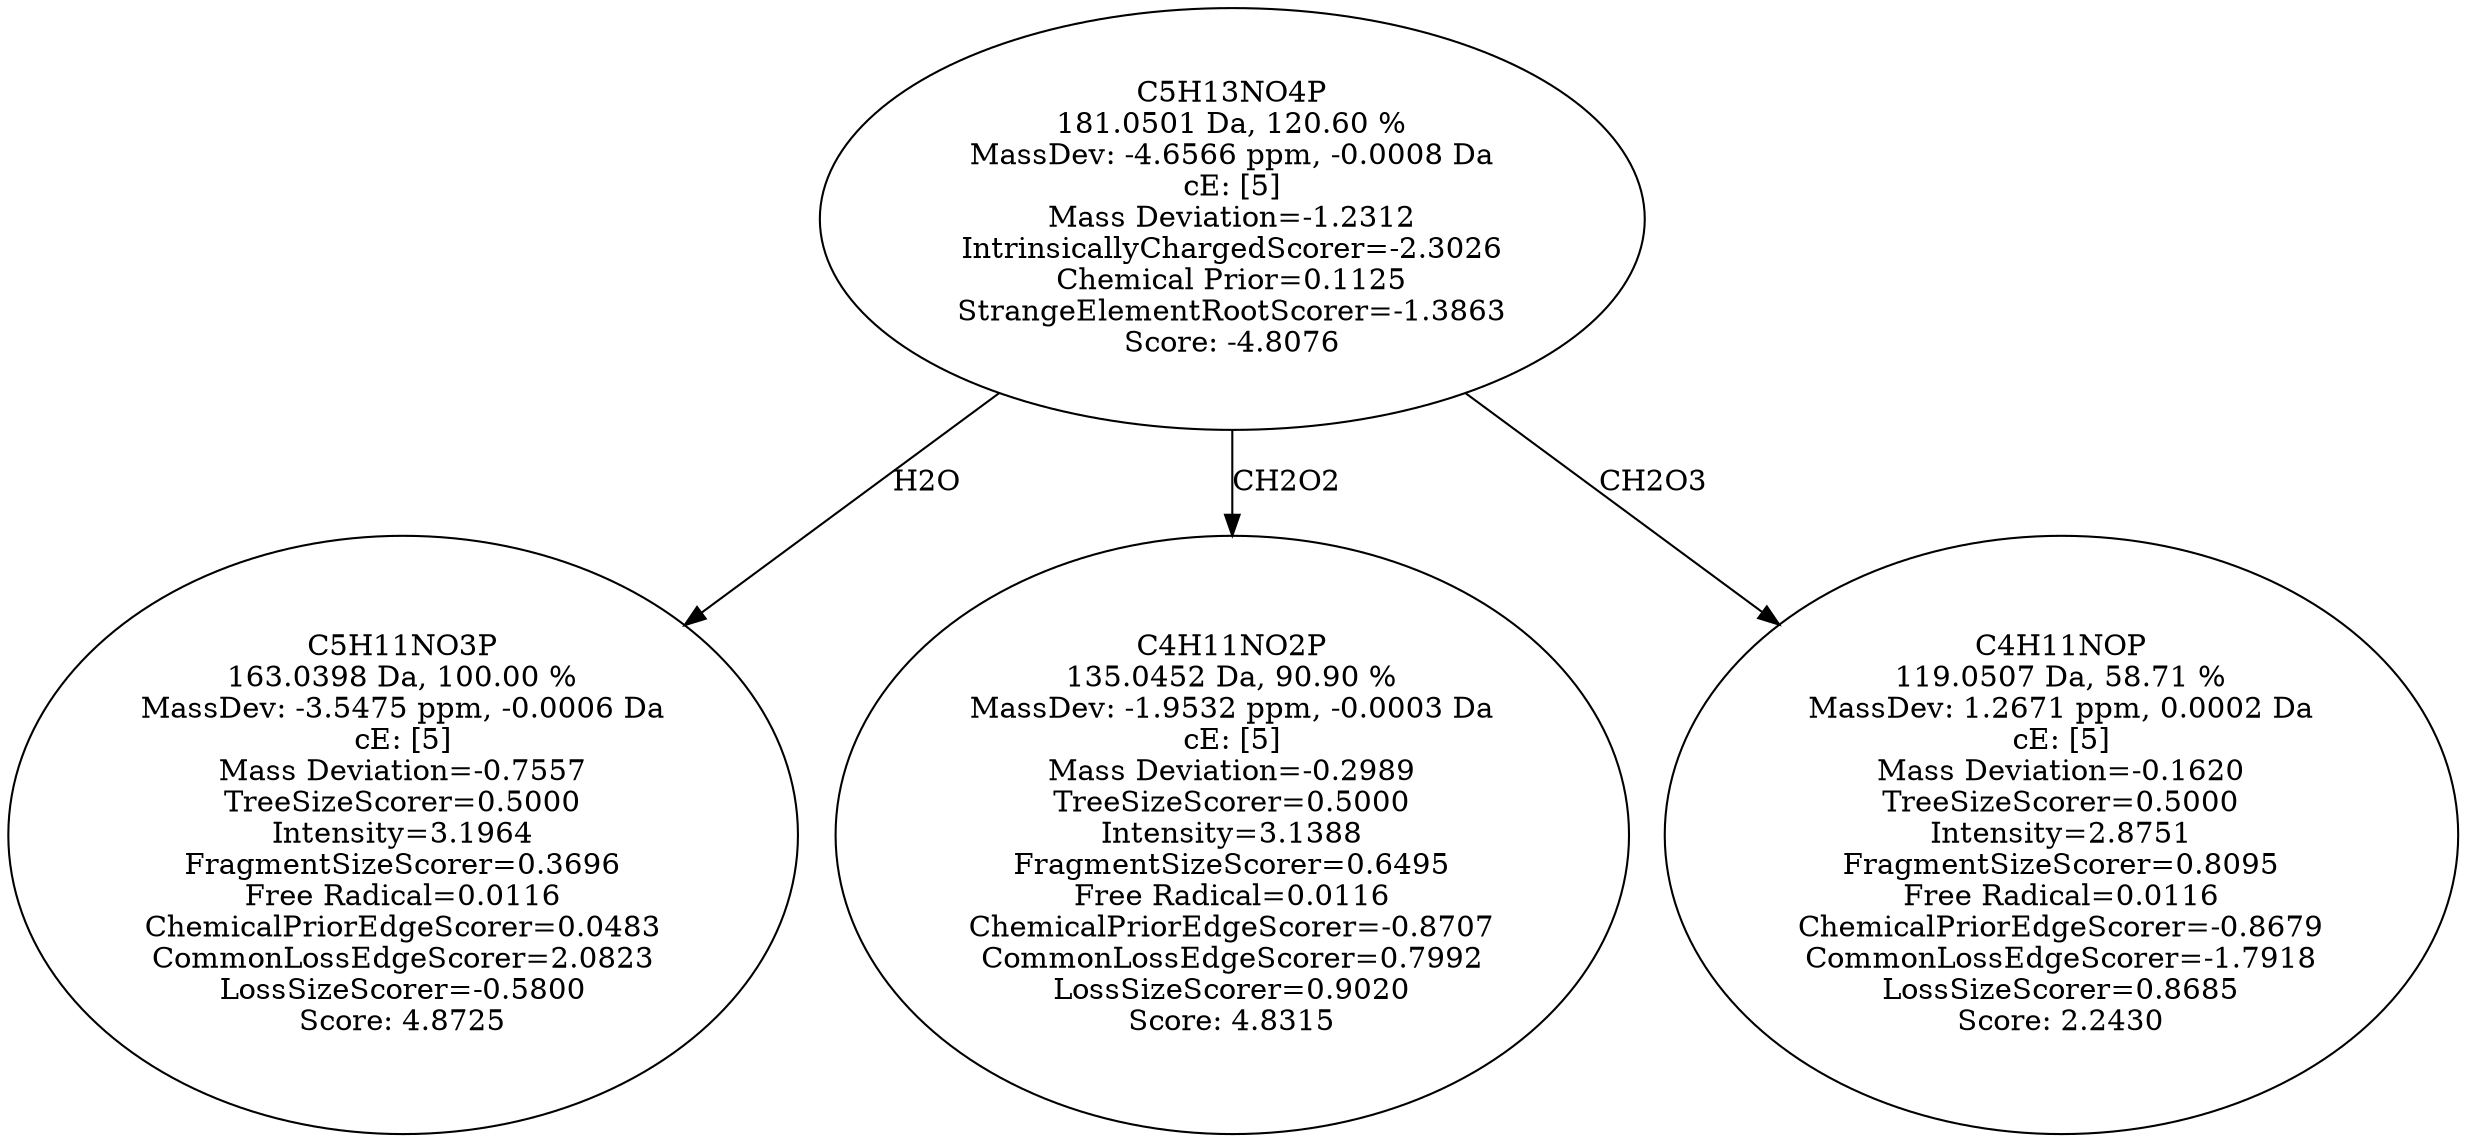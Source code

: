 strict digraph {
v1 [label="C5H11NO3P\n163.0398 Da, 100.00 %\nMassDev: -3.5475 ppm, -0.0006 Da\ncE: [5]\nMass Deviation=-0.7557\nTreeSizeScorer=0.5000\nIntensity=3.1964\nFragmentSizeScorer=0.3696\nFree Radical=0.0116\nChemicalPriorEdgeScorer=0.0483\nCommonLossEdgeScorer=2.0823\nLossSizeScorer=-0.5800\nScore: 4.8725"];
v2 [label="C4H11NO2P\n135.0452 Da, 90.90 %\nMassDev: -1.9532 ppm, -0.0003 Da\ncE: [5]\nMass Deviation=-0.2989\nTreeSizeScorer=0.5000\nIntensity=3.1388\nFragmentSizeScorer=0.6495\nFree Radical=0.0116\nChemicalPriorEdgeScorer=-0.8707\nCommonLossEdgeScorer=0.7992\nLossSizeScorer=0.9020\nScore: 4.8315"];
v3 [label="C4H11NOP\n119.0507 Da, 58.71 %\nMassDev: 1.2671 ppm, 0.0002 Da\ncE: [5]\nMass Deviation=-0.1620\nTreeSizeScorer=0.5000\nIntensity=2.8751\nFragmentSizeScorer=0.8095\nFree Radical=0.0116\nChemicalPriorEdgeScorer=-0.8679\nCommonLossEdgeScorer=-1.7918\nLossSizeScorer=0.8685\nScore: 2.2430"];
v4 [label="C5H13NO4P\n181.0501 Da, 120.60 %\nMassDev: -4.6566 ppm, -0.0008 Da\ncE: [5]\nMass Deviation=-1.2312\nIntrinsicallyChargedScorer=-2.3026\nChemical Prior=0.1125\nStrangeElementRootScorer=-1.3863\nScore: -4.8076"];
v4 -> v1 [label="H2O"];
v4 -> v2 [label="CH2O2"];
v4 -> v3 [label="CH2O3"];
}
